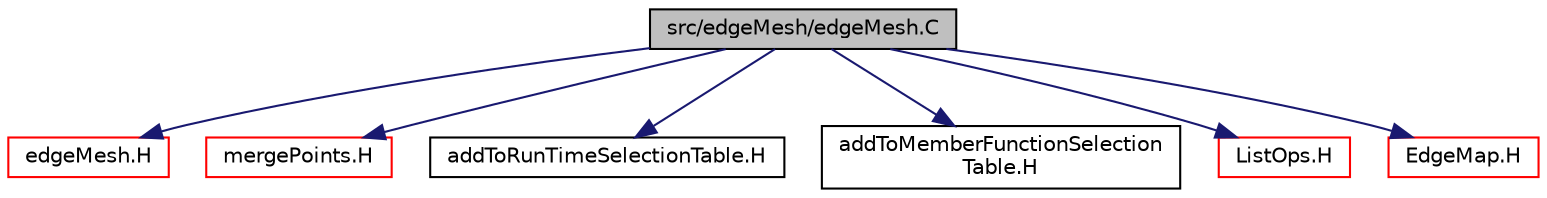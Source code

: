 digraph "src/edgeMesh/edgeMesh.C"
{
  bgcolor="transparent";
  edge [fontname="Helvetica",fontsize="10",labelfontname="Helvetica",labelfontsize="10"];
  node [fontname="Helvetica",fontsize="10",shape=record];
  Node1 [label="src/edgeMesh/edgeMesh.C",height=0.2,width=0.4,color="black", fillcolor="grey75", style="filled", fontcolor="black"];
  Node1 -> Node2 [color="midnightblue",fontsize="10",style="solid",fontname="Helvetica"];
  Node2 [label="edgeMesh.H",height=0.2,width=0.4,color="red",URL="$a04932.html"];
  Node1 -> Node3 [color="midnightblue",fontsize="10",style="solid",fontname="Helvetica"];
  Node3 [label="mergePoints.H",height=0.2,width=0.4,color="red",URL="$a08550.html",tooltip="Merge points. See below. "];
  Node1 -> Node4 [color="midnightblue",fontsize="10",style="solid",fontname="Helvetica"];
  Node4 [label="addToRunTimeSelectionTable.H",height=0.2,width=0.4,color="black",URL="$a07839.html",tooltip="Macros for easy insertion into run-time selection tables. "];
  Node1 -> Node5 [color="midnightblue",fontsize="10",style="solid",fontname="Helvetica"];
  Node5 [label="addToMemberFunctionSelection\lTable.H",height=0.2,width=0.4,color="black",URL="$a07843.html",tooltip="Macros for easy insertion into member function selection tables. "];
  Node1 -> Node6 [color="midnightblue",fontsize="10",style="solid",fontname="Helvetica"];
  Node6 [label="ListOps.H",height=0.2,width=0.4,color="red",URL="$a07645.html",tooltip="Various functions to operate on Lists. "];
  Node1 -> Node7 [color="midnightblue",fontsize="10",style="solid",fontname="Helvetica"];
  Node7 [label="EdgeMap.H",height=0.2,width=0.4,color="red",URL="$a08526.html"];
}
